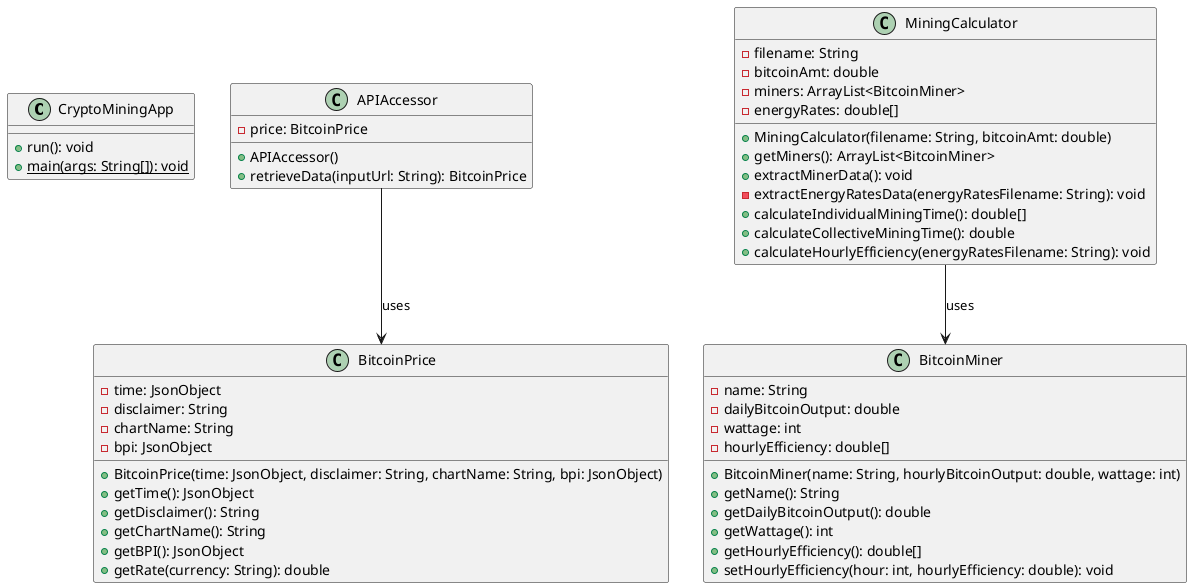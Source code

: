 @startuml Crypto Mining App

class CryptoMiningApp {
    + run(): void
    + {static} main(args: String[]): void
}

class APIAccessor {
    - price: BitcoinPrice
    + APIAccessor()
    + retrieveData(inputUrl: String): BitcoinPrice
}

class BitcoinMiner {
    - name: String
    - dailyBitcoinOutput: double
    - wattage: int
    - hourlyEfficiency: double[]
    + BitcoinMiner(name: String, hourlyBitcoinOutput: double, wattage: int)
    + getName(): String
    + getDailyBitcoinOutput(): double
    + getWattage(): int
    + getHourlyEfficiency(): double[]
    + setHourlyEfficiency(hour: int, hourlyEfficiency: double): void
}

class BitcoinPrice {
    - time: JsonObject
    - disclaimer: String
    - chartName: String
    - bpi: JsonObject
    + BitcoinPrice(time: JsonObject, disclaimer: String, chartName: String, bpi: JsonObject)
    + getTime(): JsonObject
    + getDisclaimer(): String
    + getChartName(): String
    + getBPI(): JsonObject
    + getRate(currency: String): double
}

class MiningCalculator {
    - filename: String
    - bitcoinAmt: double
    - miners: ArrayList<BitcoinMiner>
    - energyRates: double[]
    + MiningCalculator(filename: String, bitcoinAmt: double)
    + getMiners(): ArrayList<BitcoinMiner>
    + extractMinerData(): void
    - extractEnergyRatesData(energyRatesFilename: String): void
    + calculateIndividualMiningTime(): double[]
    + calculateCollectiveMiningTime(): double
    + calculateHourlyEfficiency(energyRatesFilename: String): void
}

APIAccessor --> BitcoinPrice: uses  
MiningCalculator --> BitcoinMiner: uses

@enduml